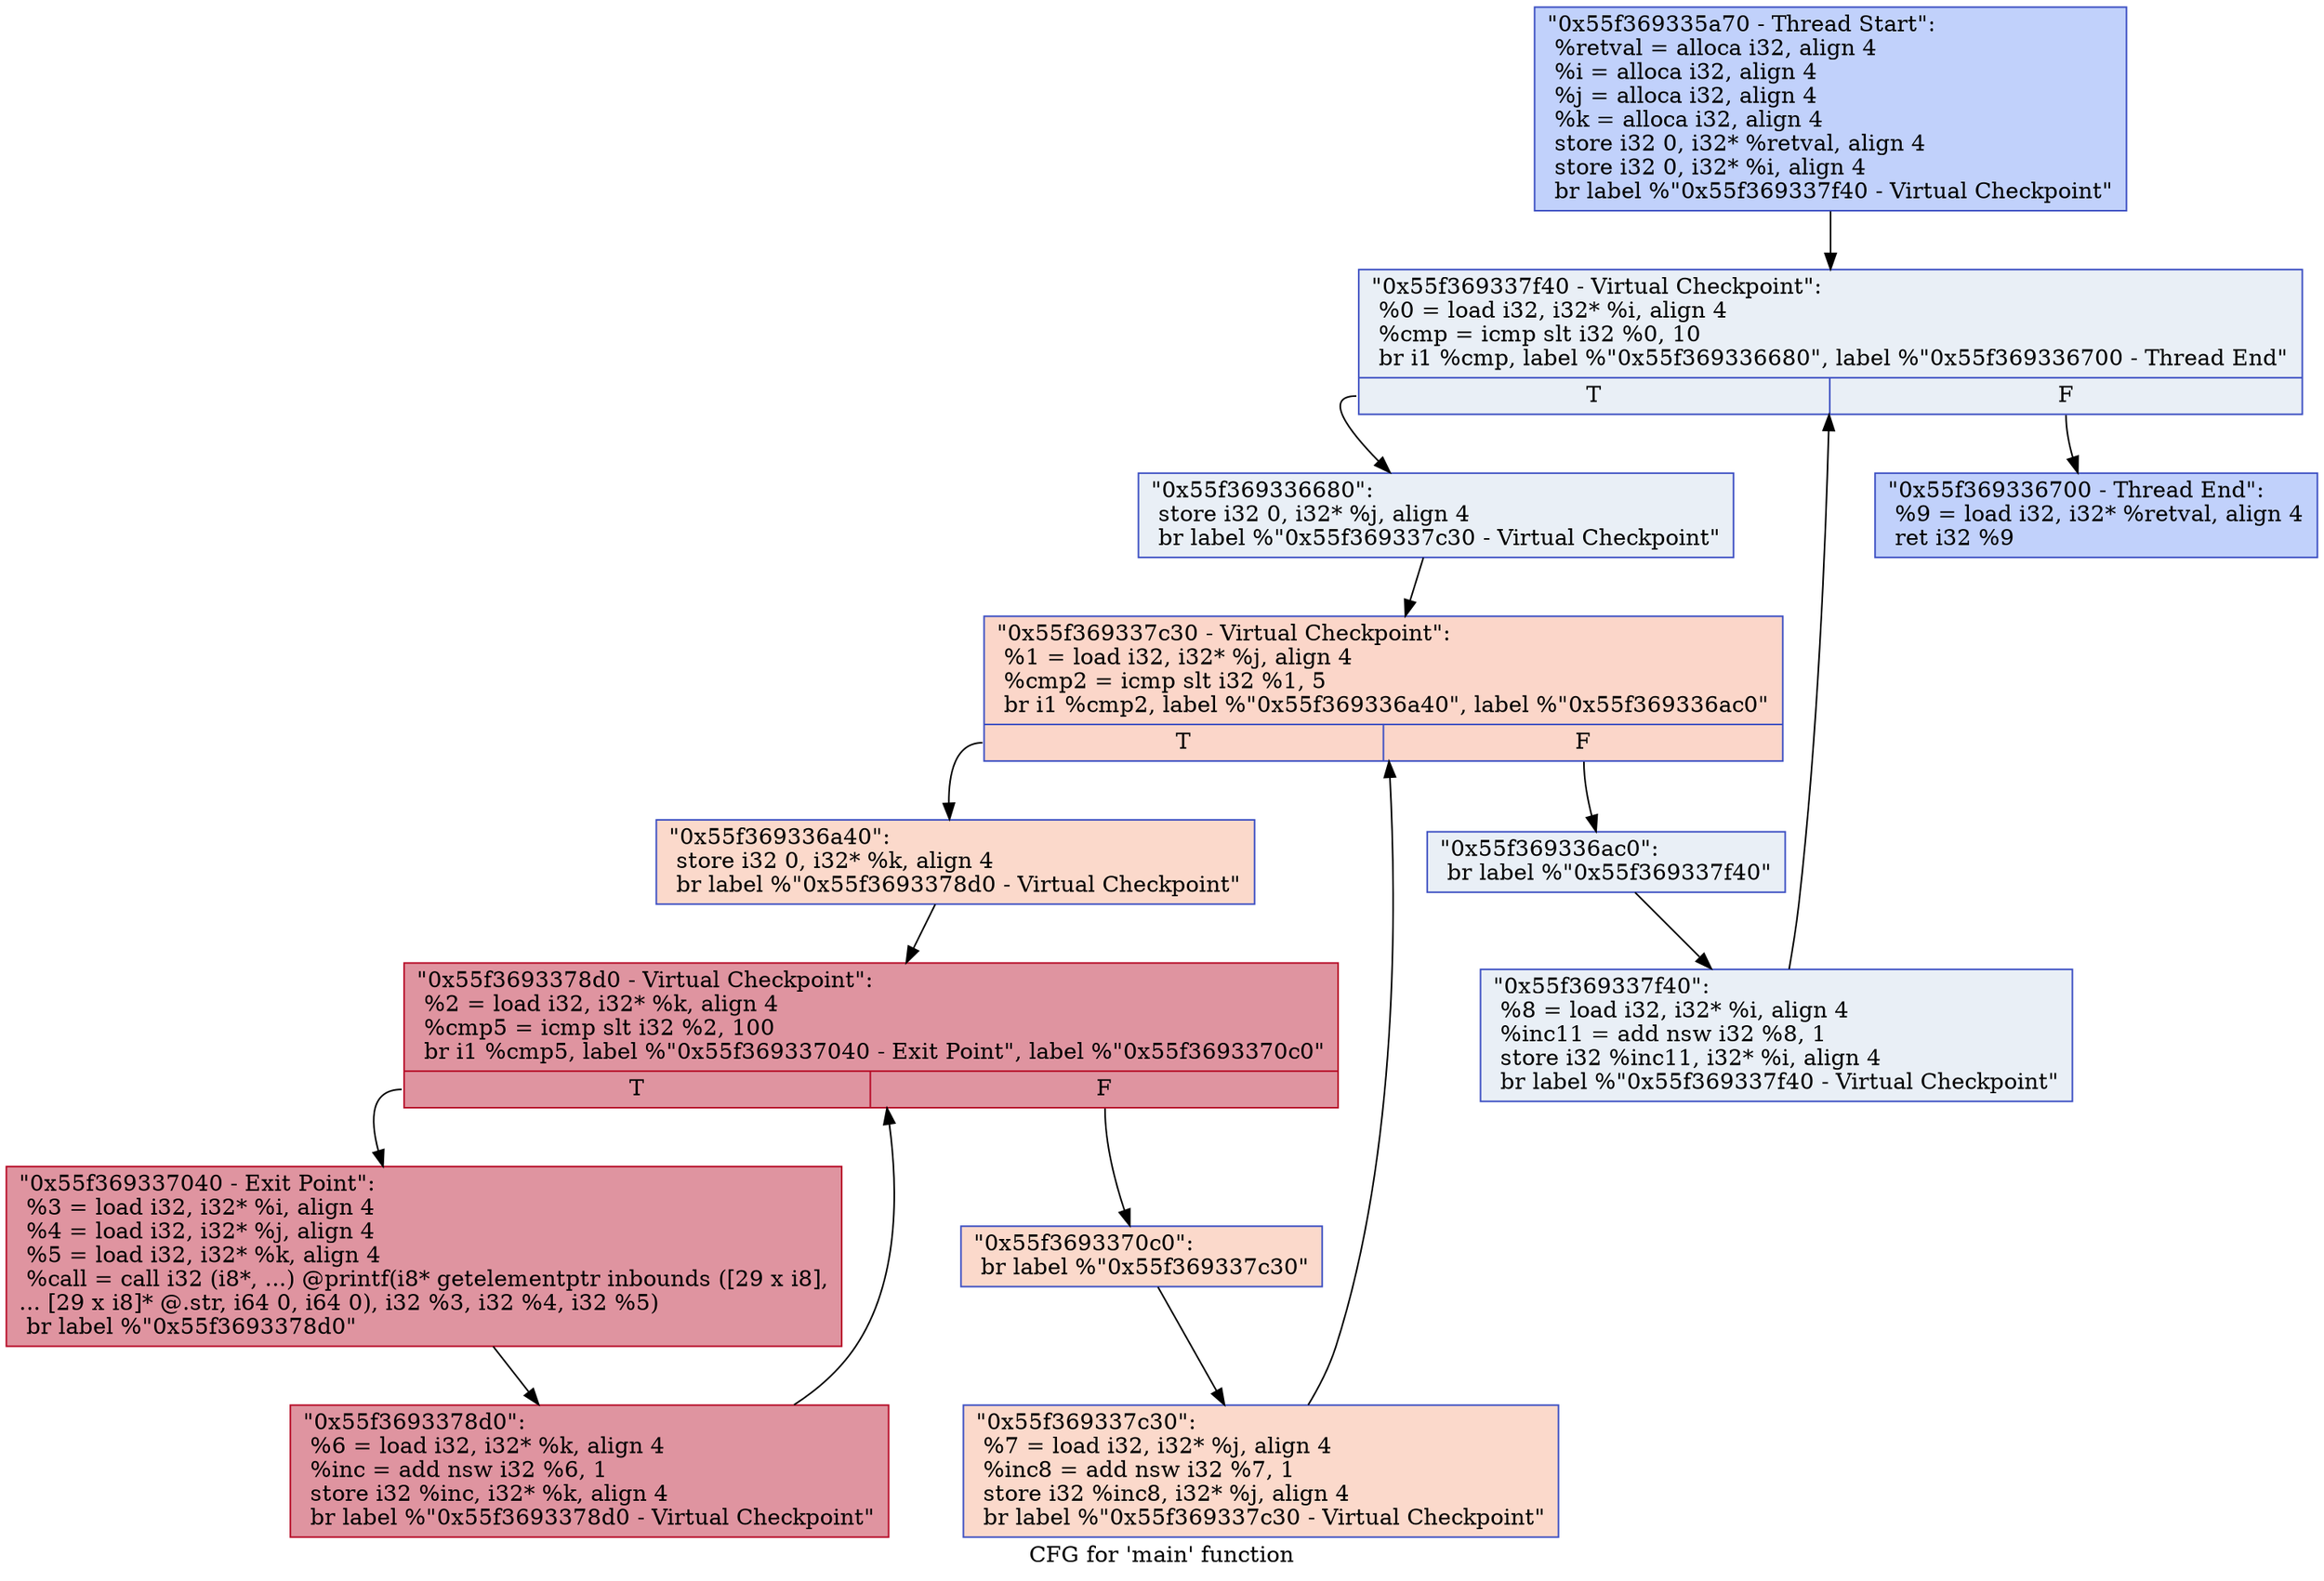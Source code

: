 digraph "CFG for 'main' function" {
	label="CFG for 'main' function";

	Node0x55f369335a70 [shape=record,color="#3d50c3ff", style=filled, fillcolor="#7396f570",label="{\"0x55f369335a70 - Thread Start\":\l  %retval = alloca i32, align 4\l  %i = alloca i32, align 4\l  %j = alloca i32, align 4\l  %k = alloca i32, align 4\l  store i32 0, i32* %retval, align 4\l  store i32 0, i32* %i, align 4\l  br label %\"0x55f369337f40 - Virtual Checkpoint\"\l}"];
	Node0x55f369335a70 -> Node0x55f3693364b0;
	Node0x55f3693364b0 [shape=record,color="#3d50c3ff", style=filled, fillcolor="#cedaeb70",label="{\"0x55f369337f40 - Virtual Checkpoint\":            \l  %0 = load i32, i32* %i, align 4\l  %cmp = icmp slt i32 %0, 10\l  br i1 %cmp, label %\"0x55f369336680\", label %\"0x55f369336700 - Thread End\"\l|{<s0>T|<s1>F}}"];
	Node0x55f3693364b0:s0 -> Node0x55f369336680;
	Node0x55f3693364b0:s1 -> Node0x55f369336700;
	Node0x55f369336680 [shape=record,color="#3d50c3ff", style=filled, fillcolor="#cedaeb70",label="{\"0x55f369336680\":                                 \l  store i32 0, i32* %j, align 4\l  br label %\"0x55f369337c30 - Virtual Checkpoint\"\l}"];
	Node0x55f369336680 -> Node0x55f369336890;
	Node0x55f369336890 [shape=record,color="#3d50c3ff", style=filled, fillcolor="#f6a38570",label="{\"0x55f369337c30 - Virtual Checkpoint\":            \l  %1 = load i32, i32* %j, align 4\l  %cmp2 = icmp slt i32 %1, 5\l  br i1 %cmp2, label %\"0x55f369336a40\", label %\"0x55f369336ac0\"\l|{<s0>T|<s1>F}}"];
	Node0x55f369336890:s0 -> Node0x55f369336a40;
	Node0x55f369336890:s1 -> Node0x55f369336ac0;
	Node0x55f369336a40 [shape=record,color="#3d50c3ff", style=filled, fillcolor="#f7a88970",label="{\"0x55f369336a40\":                                 \l  store i32 0, i32* %k, align 4\l  br label %\"0x55f3693378d0 - Virtual Checkpoint\"\l}"];
	Node0x55f369336a40 -> Node0x55f369336df0;
	Node0x55f369336df0 [shape=record,color="#b70d28ff", style=filled, fillcolor="#b70d2870",label="{\"0x55f3693378d0 - Virtual Checkpoint\":            \l  %2 = load i32, i32* %k, align 4\l  %cmp5 = icmp slt i32 %2, 100\l  br i1 %cmp5, label %\"0x55f369337040 - Exit Point\", label %\"0x55f3693370c0\"\l|{<s0>T|<s1>F}}"];
	Node0x55f369336df0:s0 -> Node0x55f369337040;
	Node0x55f369336df0:s1 -> Node0x55f3693370c0;
	Node0x55f369337040 [shape=record,color="#b70d28ff", style=filled, fillcolor="#b70d2870",label="{\"0x55f369337040 - Exit Point\":                    \l  %3 = load i32, i32* %i, align 4\l  %4 = load i32, i32* %j, align 4\l  %5 = load i32, i32* %k, align 4\l  %call = call i32 (i8*, ...) @printf(i8* getelementptr inbounds ([29 x i8],\l... [29 x i8]* @.str, i64 0, i64 0), i32 %3, i32 %4, i32 %5)\l  br label %\"0x55f3693378d0\"\l}"];
	Node0x55f369337040 -> Node0x55f3693378d0;
	Node0x55f3693378d0 [shape=record,color="#b70d28ff", style=filled, fillcolor="#b70d2870",label="{\"0x55f3693378d0\":                                 \l  %6 = load i32, i32* %k, align 4\l  %inc = add nsw i32 %6, 1\l  store i32 %inc, i32* %k, align 4\l  br label %\"0x55f3693378d0 - Virtual Checkpoint\"\l}"];
	Node0x55f3693378d0 -> Node0x55f369336df0;
	Node0x55f3693370c0 [shape=record,color="#3d50c3ff", style=filled, fillcolor="#f7a88970",label="{\"0x55f3693370c0\":                                 \l  br label %\"0x55f369337c30\"\l}"];
	Node0x55f3693370c0 -> Node0x55f369337c30;
	Node0x55f369337c30 [shape=record,color="#3d50c3ff", style=filled, fillcolor="#f7a88970",label="{\"0x55f369337c30\":                                 \l  %7 = load i32, i32* %j, align 4\l  %inc8 = add nsw i32 %7, 1\l  store i32 %inc8, i32* %j, align 4\l  br label %\"0x55f369337c30 - Virtual Checkpoint\"\l}"];
	Node0x55f369337c30 -> Node0x55f369336890;
	Node0x55f369336ac0 [shape=record,color="#3d50c3ff", style=filled, fillcolor="#cedaeb70",label="{\"0x55f369336ac0\":                                 \l  br label %\"0x55f369337f40\"\l}"];
	Node0x55f369336ac0 -> Node0x55f369337f40;
	Node0x55f369337f40 [shape=record,color="#3d50c3ff", style=filled, fillcolor="#cedaeb70",label="{\"0x55f369337f40\":                                 \l  %8 = load i32, i32* %i, align 4\l  %inc11 = add nsw i32 %8, 1\l  store i32 %inc11, i32* %i, align 4\l  br label %\"0x55f369337f40 - Virtual Checkpoint\"\l}"];
	Node0x55f369337f40 -> Node0x55f3693364b0;
	Node0x55f369336700 [shape=record,color="#3d50c3ff", style=filled, fillcolor="#7396f570",label="{\"0x55f369336700 - Thread End\":                    \l  %9 = load i32, i32* %retval, align 4\l  ret i32 %9\l}"];
}
